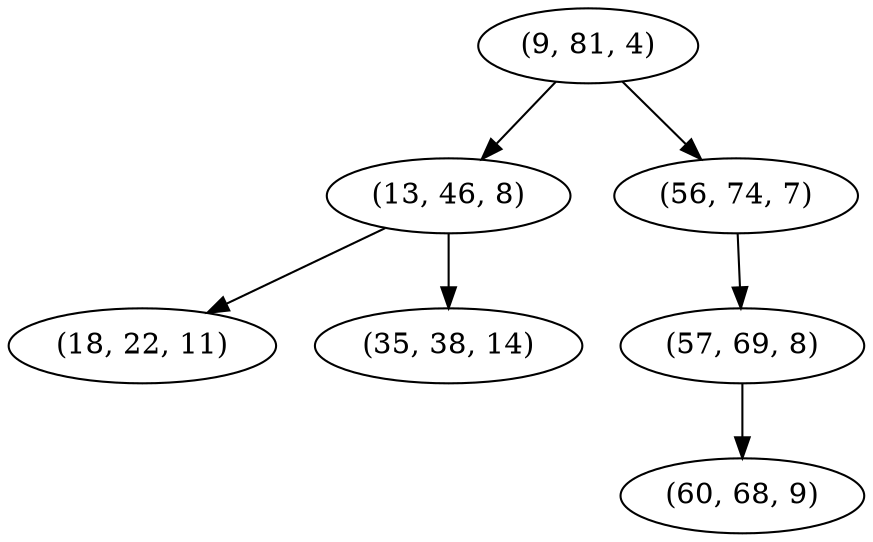 digraph tree {
    "(9, 81, 4)";
    "(13, 46, 8)";
    "(18, 22, 11)";
    "(35, 38, 14)";
    "(56, 74, 7)";
    "(57, 69, 8)";
    "(60, 68, 9)";
    "(9, 81, 4)" -> "(13, 46, 8)";
    "(9, 81, 4)" -> "(56, 74, 7)";
    "(13, 46, 8)" -> "(18, 22, 11)";
    "(13, 46, 8)" -> "(35, 38, 14)";
    "(56, 74, 7)" -> "(57, 69, 8)";
    "(57, 69, 8)" -> "(60, 68, 9)";
}
